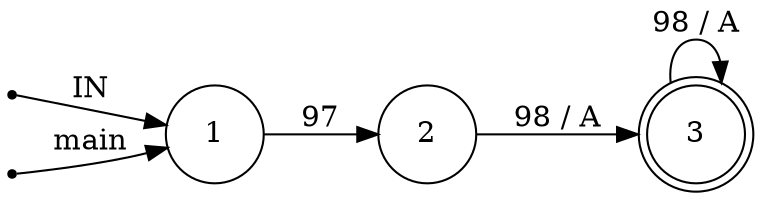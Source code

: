 digraph foo {
	rankdir=LR;
	node [ shape = point ];
	ENTRY;
	en_1;
	node [ shape = circle, height = 0.2 ];
	node [ fixedsize = true, height = 0.65, shape = doublecircle ];
	3;
	node [ shape = circle ];
	1 -> 2 [ label = "97" ];
	2 -> 3 [ label = "98 / A" ];
	3 -> 3 [ label = "98 / A" ];
	ENTRY -> 1 [ label = "IN" ];
	en_1 -> 1 [ label = "main" ];
}
